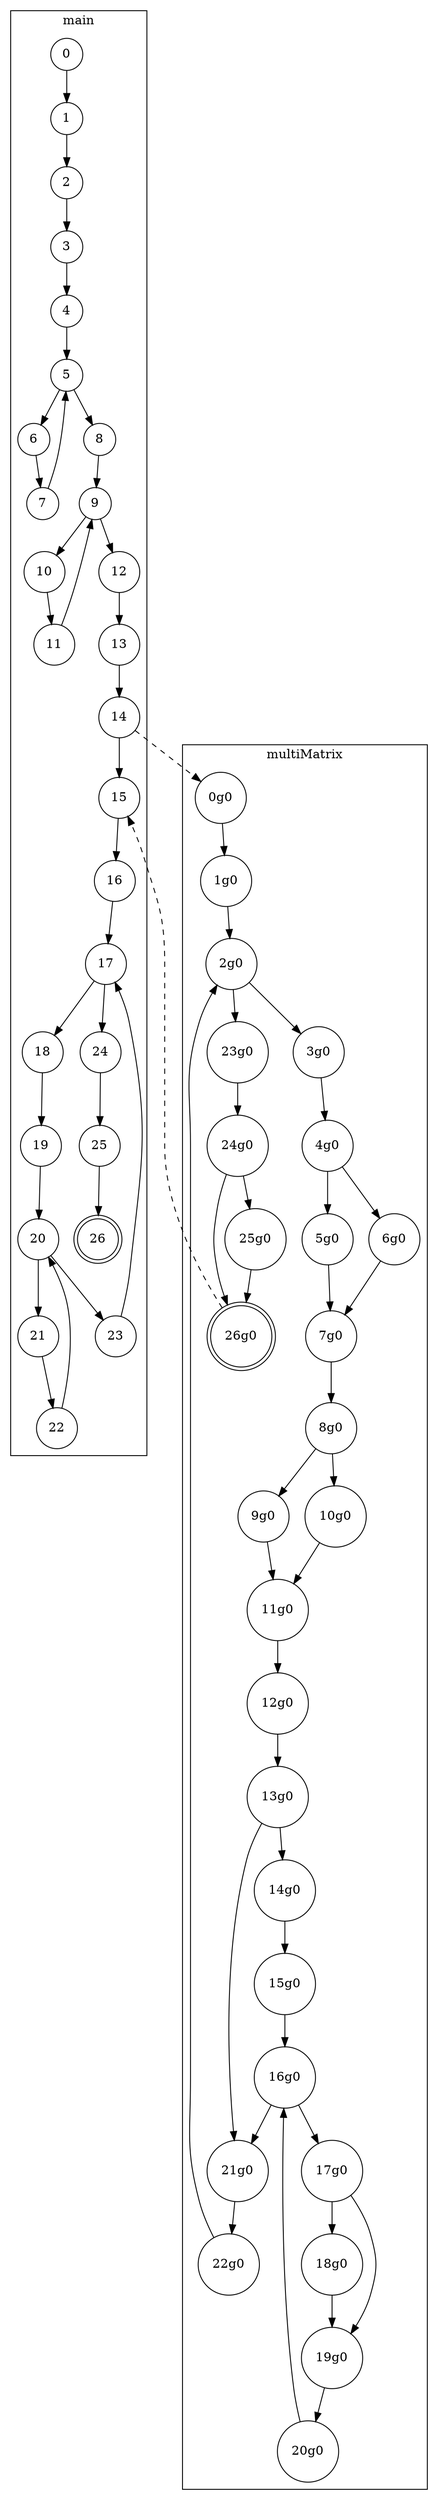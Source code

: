 digraph CFG{
	subgraph cluster_0{
		node [shape = doublecircle] "26";
		node [shape = circle];
		label = "main";
		color=black
		"0" -> "1"; /*exprStmt*/
		"1" -> "2"; /*exprStmt*/
		"2" -> "3"; /*exprStmt*/
		"3" -> "4"; /*beforeloop*/
		"4" -> "5"; /*loop*/
		"5" -> "6"; /*exprStmt*/
		"6" -> "7"; /*loopend*/
		"7" -> "5"; /*loopend*/
		"5" -> "8"; /*beforeloop*/
		"8" -> "9"; /*loop*/
		"9" -> "10"; /*exprStmt*/
		"10" -> "11"; /*loopend*/
		"11" -> "9"; /*loopend*/
		"9" -> "12"; /*exprStmt*/
		"12" -> "13"; /*exprStmt*/
		"13" -> "14"; /*exprStmt*/
		"14" -> "15"; /*exprStmt*/
		"15" -> "16"; /*beforeloop*/
		"16" -> "17"; /*loop*/
		"17" -> "18"; /*declStmt*/
		"18" -> "19"; /*beforeloop*/
		"19" -> "20"; /*loop*/
		"20" -> "21"; /*exprStmt*/
		"21" -> "22"; /*loopend*/
		"22" -> "20"; /*loopend*/
		"20" -> "23"; /*loopend*/
		"23" -> "17"; /*loopend*/
		"17" -> "24"; /*exprStmt*/
		"24" -> "25"; /*exprStmt*/
		"25" -> "26"; /*exprStmt*/
	}
	subgraph cluster_1{
		node [shape = doublecircle] "26g0";
		node [shape = circle];
		label = "multiMatrix";
		color=black
		"0g0" -> "1g0"; /*beforeloop*/
		"1g0" -> "2g0"; /*loop*/
		"2g0" -> "3g0"; /*exprStmt*/
		"3g0" -> "4g0"; /*if*/
		"4g0" -> "5g0"; /*then*/
		"4g0" -> "6g0"; /*else*/
		"5g0" -> "7g0"; /*ifend*/
		"6g0" -> "7g0"; /*ifend*/
		"7g0" -> "8g0"; /*if*/
		"8g0" -> "9g0"; /*then*/
		"8g0" -> "10g0"; /*else*/
		"9g0" -> "11g0"; /*ifend*/
		"10g0" -> "11g0"; /*ifend*/
		"11g0" -> "12g0"; /*exprStmt*/
		"12g0" -> "13g0"; /*if*/
		"13g0" -> "14g0"; /*then*/
		"14g0" -> "15g0"; /*beforeloop*/
		"15g0" -> "16g0"; /*loop*/
		"16g0" -> "17g0"; /*if*/
		"17g0" -> "18g0"; /*then*/
		"18g0" -> "19g0"; /*ifend*/
		"17g0" -> "19g0";/*ifend*/
		"19g0" -> "20g0"; /*loopend*/
		"20g0" -> "16g0"; /*loopend*/
		"16g0" -> "21g0"; /*ifend*/
		"13g0" -> "21g0";/*ifend*/
		"21g0" -> "22g0"; /*loopend*/
		"22g0" -> "2g0"; /*loopend*/
		"2g0" -> "23g0"; /*exprStmt*/
		"23g0" -> "24g0"; /*if*/
		"24g0" -> "25g0"; /*then*/
		"25g0" -> "26g0"; /*ifend*/
		"24g0" -> "26g0";/*ifend*/
	}
	"14" -> "0g0" [ style=dashed ];
	"26g0" -> "15" [ style=dashed ];
}
